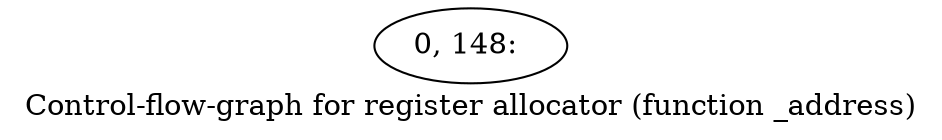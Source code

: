 digraph G {
graph [label="Control-flow-graph for register allocator (function _address)"]
0[label="0, 148: "];
}
